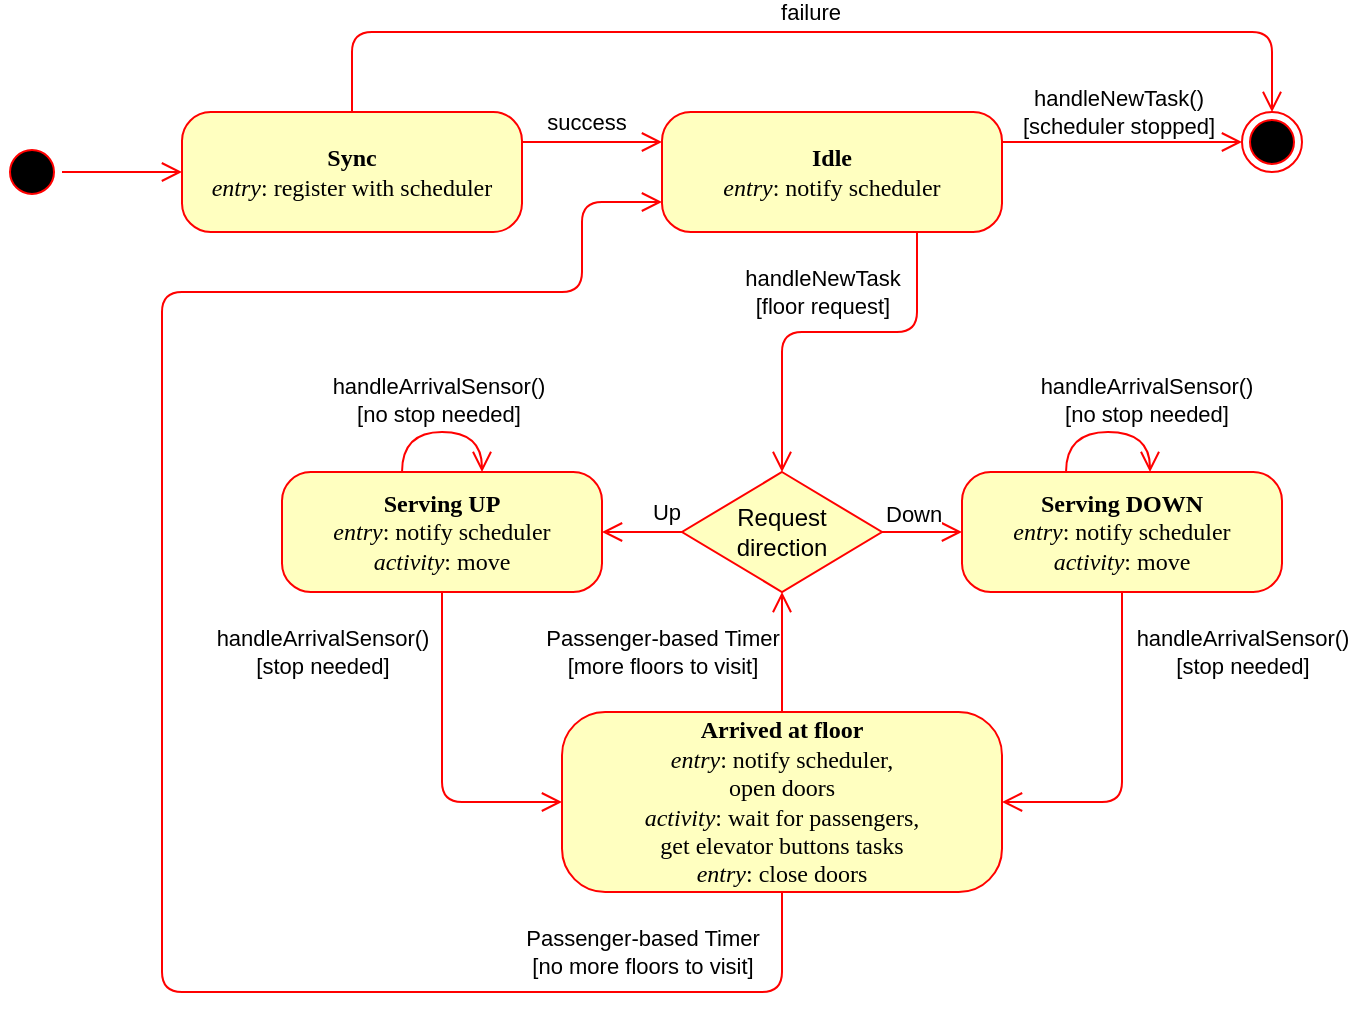 <mxfile version="21.0.6" type="device"><diagram name="Page-1" id="58cdce13-f638-feb5-8d6f-7d28b1aa9fa0"><mxGraphModel dx="1185" dy="637" grid="1" gridSize="10" guides="1" tooltips="1" connect="1" arrows="1" fold="1" page="1" pageScale="1" pageWidth="1100" pageHeight="850" background="none" math="0" shadow="0"><root><mxCell id="0"/><mxCell id="1" parent="0"/><mxCell id="382b91b5511bd0f7-1" value="" style="ellipse;html=1;shape=startState;fillColor=#000000;strokeColor=#ff0000;rounded=1;shadow=0;comic=0;labelBackgroundColor=none;fontFamily=Verdana;fontSize=12;fontColor=#000000;align=center;direction=south;" parent="1" vertex="1"><mxGeometry x="370" y="105" width="30" height="30" as="geometry"/></mxCell><mxCell id="382b91b5511bd0f7-5" value="&lt;div&gt;&lt;b&gt;Arrived at floor&lt;br&gt;&lt;/b&gt;&lt;/div&gt;&lt;div&gt;&lt;i&gt;entry&lt;/i&gt;: notify scheduler,&lt;/div&gt;&lt;div&gt;open doors&lt;/div&gt;&lt;div&gt;&lt;i&gt;activity&lt;/i&gt;: wait for passengers, &lt;br&gt;&lt;/div&gt;&lt;div&gt;get elevator buttons tasks&lt;br&gt;&lt;/div&gt;&lt;div&gt;&lt;i&gt;entry&lt;/i&gt;: close doors&lt;/div&gt;" style="rounded=1;whiteSpace=wrap;html=1;arcSize=24;fillColor=#ffffc0;strokeColor=#ff0000;shadow=0;comic=0;labelBackgroundColor=none;fontFamily=Verdana;fontSize=12;fontColor=#000000;align=center;" parent="1" vertex="1"><mxGeometry x="650" y="390" width="220" height="90" as="geometry"/></mxCell><mxCell id="382b91b5511bd0f7-6" value="&lt;div&gt;&lt;b&gt;Idle&lt;/b&gt;&lt;/div&gt;&lt;div&gt;&lt;i&gt;entry&lt;/i&gt;: notify scheduler&lt;/div&gt;" style="rounded=1;whiteSpace=wrap;html=1;arcSize=24;fillColor=#ffffc0;strokeColor=#ff0000;shadow=0;comic=0;labelBackgroundColor=none;fontFamily=Verdana;fontSize=12;fontColor=#000000;align=center;" parent="1" vertex="1"><mxGeometry x="700" y="90" width="170" height="60" as="geometry"/></mxCell><mxCell id="382b91b5511bd0f7-7" value="&lt;div&gt;&lt;b&gt;Serving DOWN&lt;br&gt;&lt;/b&gt;&lt;/div&gt;&lt;div&gt;&lt;i&gt;entry&lt;/i&gt;: notify scheduler&lt;br&gt;&lt;/div&gt;&lt;div&gt;&lt;i&gt;activity&lt;/i&gt;: move&lt;/div&gt;" style="rounded=1;whiteSpace=wrap;html=1;arcSize=24;fillColor=#ffffc0;strokeColor=#ff0000;shadow=0;comic=0;labelBackgroundColor=none;fontFamily=Verdana;fontSize=12;fontColor=#000000;align=center;" parent="1" vertex="1"><mxGeometry x="850" y="270" width="160" height="60" as="geometry"/></mxCell><mxCell id="2a3bc250acf0617d-9" style="edgeStyle=orthogonalEdgeStyle;html=1;labelBackgroundColor=none;endArrow=open;endSize=8;strokeColor=#ff0000;fontFamily=Verdana;fontSize=12;align=left;entryX=0;entryY=0.5;entryDx=0;entryDy=0;" parent="1" source="382b91b5511bd0f7-1" target="ZDOTdvOjvX4xZ6FfOS7U-3" edge="1"><mxGeometry relative="1" as="geometry"><mxPoint x="370" y="120" as="targetPoint"/><Array as="points"/></mxGeometry></mxCell><mxCell id="2a3bc250acf0617d-11" style="edgeStyle=orthogonalEdgeStyle;html=1;labelBackgroundColor=none;endArrow=open;endSize=8;strokeColor=#ff0000;fontFamily=Verdana;fontSize=12;align=left;entryX=0;entryY=0.5;entryDx=0;entryDy=0;exitX=0.5;exitY=1;exitDx=0;exitDy=0;" parent="1" edge="1" target="382b91b5511bd0f7-5" source="X1nhijSyM5VOwNFK8B-v-1"><mxGeometry relative="1" as="geometry"><mxPoint x="606.8" y="340" as="sourcePoint"/><Array as="points"/><mxPoint x="607" y="400" as="targetPoint"/></mxGeometry></mxCell><mxCell id="n5IphcDS0_RpW9Rvd0RY-8" value="&lt;div&gt;handleArrivalSensor()&lt;/div&gt;&lt;div&gt;[stop needed]&lt;br&gt;&lt;/div&gt;" style="edgeLabel;html=1;align=center;verticalAlign=middle;resizable=0;points=[];" parent="2a3bc250acf0617d-11" vertex="1" connectable="0"><mxGeometry x="0.115" relative="1" as="geometry"><mxPoint x="-60" y="-62" as="offset"/></mxGeometry></mxCell><mxCell id="2a3bc250acf0617d-12" style="edgeStyle=orthogonalEdgeStyle;html=1;labelBackgroundColor=none;endArrow=open;endSize=8;strokeColor=#ff0000;fontFamily=Verdana;fontSize=12;align=left;entryX=0;entryY=0.75;entryDx=0;entryDy=0;exitX=0.5;exitY=1;exitDx=0;exitDy=0;" parent="1" source="382b91b5511bd0f7-5" target="382b91b5511bd0f7-6" edge="1"><mxGeometry relative="1" as="geometry"><mxPoint x="432" y="320" as="targetPoint"/><Array as="points"><mxPoint x="760" y="530"/><mxPoint x="450" y="530"/><mxPoint x="450" y="180"/><mxPoint x="660" y="180"/><mxPoint x="660" y="135"/></Array><mxPoint x="550" y="530" as="sourcePoint"/></mxGeometry></mxCell><mxCell id="n5IphcDS0_RpW9Rvd0RY-10" value="&lt;div&gt;Passenger-based Timer&lt;/div&gt;&lt;div&gt;[no more floors to visit]&lt;br&gt;&lt;/div&gt;" style="edgeLabel;html=1;align=center;verticalAlign=middle;resizable=0;points=[];" parent="2a3bc250acf0617d-12" vertex="1" connectable="0"><mxGeometry x="0.323" y="3" relative="1" as="geometry"><mxPoint x="243" y="285" as="offset"/></mxGeometry></mxCell><mxCell id="n5IphcDS0_RpW9Rvd0RY-3" value="" style="ellipse;html=1;shape=endState;fillColor=#000000;strokeColor=#ff0000;" parent="1" vertex="1"><mxGeometry x="990" y="90" width="30" height="30" as="geometry"/></mxCell><mxCell id="n5IphcDS0_RpW9Rvd0RY-4" style="edgeStyle=orthogonalEdgeStyle;html=1;labelBackgroundColor=none;endArrow=open;endSize=8;strokeColor=#ff0000;fontFamily=Verdana;fontSize=12;align=left;exitX=1;exitY=0.25;exitDx=0;exitDy=0;entryX=0;entryY=0.5;entryDx=0;entryDy=0;" parent="1" source="382b91b5511bd0f7-6" target="n5IphcDS0_RpW9Rvd0RY-3" edge="1"><mxGeometry relative="1" as="geometry"><mxPoint x="532" y="130" as="sourcePoint"/><mxPoint x="612" y="130" as="targetPoint"/></mxGeometry></mxCell><mxCell id="n5IphcDS0_RpW9Rvd0RY-5" value="&lt;div&gt;handleNewTask()&lt;/div&gt;&lt;div&gt;[scheduler stopped]&lt;br&gt;&lt;/div&gt;" style="edgeLabel;html=1;align=center;verticalAlign=middle;resizable=0;points=[];" parent="n5IphcDS0_RpW9Rvd0RY-4" vertex="1" connectable="0"><mxGeometry x="0.2" y="4" relative="1" as="geometry"><mxPoint x="-14" y="-11" as="offset"/></mxGeometry></mxCell><mxCell id="n5IphcDS0_RpW9Rvd0RY-6" style="edgeStyle=orthogonalEdgeStyle;html=1;labelBackgroundColor=none;endArrow=open;endSize=8;strokeColor=#ff0000;fontFamily=Verdana;fontSize=12;align=left;entryX=1;entryY=0.75;entryDx=0;entryDy=0;curved=1;" parent="1" edge="1"><mxGeometry relative="1" as="geometry"><mxPoint x="902" y="270" as="sourcePoint"/><Array as="points"><mxPoint x="902" y="250"/><mxPoint x="944" y="250"/></Array><mxPoint x="944" y="270" as="targetPoint"/></mxGeometry></mxCell><mxCell id="n5IphcDS0_RpW9Rvd0RY-7" value="&lt;div&gt;handleArrivalSensor()&lt;/div&gt;&lt;div&gt;[no stop needed]&lt;br&gt;&lt;/div&gt;" style="edgeLabel;html=1;align=center;verticalAlign=middle;resizable=0;points=[];" parent="n5IphcDS0_RpW9Rvd0RY-6" vertex="1" connectable="0"><mxGeometry x="-0.267" y="-2" relative="1" as="geometry"><mxPoint x="30" y="-18" as="offset"/></mxGeometry></mxCell><mxCell id="n5IphcDS0_RpW9Rvd0RY-12" style="edgeStyle=orthogonalEdgeStyle;html=1;labelBackgroundColor=none;endArrow=open;endSize=8;strokeColor=#ff0000;fontFamily=Verdana;fontSize=12;align=left;entryX=0.5;entryY=1;entryDx=0;entryDy=0;exitX=0.5;exitY=0;exitDx=0;exitDy=0;" parent="1" edge="1" target="X1nhijSyM5VOwNFK8B-v-6" source="382b91b5511bd0f7-5"><mxGeometry relative="1" as="geometry"><mxPoint x="770" y="380" as="sourcePoint"/><Array as="points"><mxPoint x="760" y="380"/><mxPoint x="760" y="380"/></Array><mxPoint x="852" y="410" as="targetPoint"/></mxGeometry></mxCell><mxCell id="n5IphcDS0_RpW9Rvd0RY-13" value="&lt;div&gt;Passenger-based Timer&lt;br&gt;&lt;/div&gt;&lt;div&gt;[more floors to visit]&lt;br&gt;&lt;/div&gt;" style="edgeLabel;html=1;align=center;verticalAlign=middle;resizable=0;points=[];" parent="n5IphcDS0_RpW9Rvd0RY-12" vertex="1" connectable="0"><mxGeometry x="0.115" relative="1" as="geometry"><mxPoint x="-60" y="3" as="offset"/></mxGeometry></mxCell><mxCell id="9l2PxZ3tEkpEq4ppIzmT-1" style="edgeStyle=orthogonalEdgeStyle;html=1;labelBackgroundColor=none;endArrow=open;endSize=8;strokeColor=#ff0000;fontFamily=Verdana;fontSize=12;align=left;entryX=0.5;entryY=0;entryDx=0;entryDy=0;exitX=0.75;exitY=1;exitDx=0;exitDy=0;" parent="1" edge="1" target="X1nhijSyM5VOwNFK8B-v-6" source="382b91b5511bd0f7-6"><mxGeometry relative="1" as="geometry"><Array as="points"><mxPoint x="828" y="200"/><mxPoint x="760" y="200"/></Array><mxPoint x="830" y="160" as="sourcePoint"/><mxPoint x="772" y="210" as="targetPoint"/></mxGeometry></mxCell><mxCell id="x6sZQotWsgVRECXtmb6a-1" value="&lt;div&gt;handleNewTask&lt;/div&gt;&lt;div&gt;[floor request]&lt;br&gt;&lt;/div&gt;" style="edgeLabel;html=1;align=center;verticalAlign=middle;resizable=0;points=[];" parent="9l2PxZ3tEkpEq4ppIzmT-1" vertex="1" connectable="0"><mxGeometry x="0.367" relative="1" as="geometry"><mxPoint x="20" y="-31" as="offset"/></mxGeometry></mxCell><mxCell id="X1nhijSyM5VOwNFK8B-v-1" value="&lt;div&gt;&lt;b&gt;Serving UP&lt;br&gt;&lt;/b&gt;&lt;/div&gt;&lt;div&gt;&lt;i&gt;entry&lt;/i&gt;: notify scheduler&lt;br&gt;&lt;/div&gt;&lt;div&gt;&lt;i&gt;activity&lt;/i&gt;: move&lt;/div&gt;" style="rounded=1;whiteSpace=wrap;html=1;arcSize=24;fillColor=#ffffc0;strokeColor=#ff0000;shadow=0;comic=0;labelBackgroundColor=none;fontFamily=Verdana;fontSize=12;fontColor=#000000;align=center;" parent="1" vertex="1"><mxGeometry x="510" y="270" width="160" height="60" as="geometry"/></mxCell><mxCell id="X1nhijSyM5VOwNFK8B-v-2" style="edgeStyle=orthogonalEdgeStyle;html=1;labelBackgroundColor=none;endArrow=open;endSize=8;strokeColor=#ff0000;fontFamily=Verdana;fontSize=12;align=left;curved=1;" parent="1" edge="1"><mxGeometry relative="1" as="geometry"><mxPoint x="570" y="270" as="sourcePoint"/><Array as="points"><mxPoint x="570" y="250"/><mxPoint x="610" y="250"/></Array><mxPoint x="610" y="270" as="targetPoint"/></mxGeometry></mxCell><mxCell id="X1nhijSyM5VOwNFK8B-v-3" value="&lt;div&gt;handleArrivalSensor()&lt;/div&gt;&lt;div&gt;[no stop needed]&lt;br&gt;&lt;/div&gt;" style="edgeLabel;html=1;align=center;verticalAlign=middle;resizable=0;points=[];" parent="X1nhijSyM5VOwNFK8B-v-2" vertex="1" connectable="0"><mxGeometry x="-0.267" y="-2" relative="1" as="geometry"><mxPoint x="8" y="-18" as="offset"/></mxGeometry></mxCell><mxCell id="X1nhijSyM5VOwNFK8B-v-4" style="edgeStyle=orthogonalEdgeStyle;html=1;labelBackgroundColor=none;endArrow=open;endSize=8;strokeColor=#ff0000;fontFamily=Verdana;fontSize=12;align=left;entryX=1;entryY=0.5;entryDx=0;entryDy=0;exitX=0.5;exitY=1;exitDx=0;exitDy=0;" parent="1" source="382b91b5511bd0f7-7" target="382b91b5511bd0f7-5" edge="1"><mxGeometry relative="1" as="geometry"><mxPoint x="880" y="340" as="sourcePoint"/><Array as="points"><mxPoint x="930" y="435"/></Array><mxPoint x="601" y="500" as="targetPoint"/></mxGeometry></mxCell><mxCell id="X1nhijSyM5VOwNFK8B-v-5" value="&lt;div&gt;handleArrivalSensor()&lt;/div&gt;&lt;div&gt;[stop needed]&lt;br&gt;&lt;/div&gt;" style="edgeLabel;html=1;align=center;verticalAlign=middle;resizable=0;points=[];" parent="X1nhijSyM5VOwNFK8B-v-4" vertex="1" connectable="0"><mxGeometry x="0.115" relative="1" as="geometry"><mxPoint x="60" y="-62" as="offset"/></mxGeometry></mxCell><mxCell id="X1nhijSyM5VOwNFK8B-v-6" value="&lt;div&gt;Request&lt;/div&gt;&lt;div&gt;direction&lt;/div&gt;" style="rhombus;whiteSpace=wrap;html=1;fontColor=#000000;fillColor=#ffffc0;strokeColor=#ff0000;" parent="1" vertex="1"><mxGeometry x="710" y="270" width="100" height="60" as="geometry"/></mxCell><mxCell id="X1nhijSyM5VOwNFK8B-v-7" value="&lt;div&gt;Down&lt;/div&gt;" style="edgeStyle=orthogonalEdgeStyle;html=1;align=left;verticalAlign=bottom;endArrow=open;endSize=8;strokeColor=#ff0000;entryX=0;entryY=0.5;entryDx=0;entryDy=0;rounded=1;" parent="1" source="X1nhijSyM5VOwNFK8B-v-6" target="382b91b5511bd0f7-7" edge="1"><mxGeometry x="-1" relative="1" as="geometry"><mxPoint x="912" y="230" as="targetPoint"/><Array as="points"><mxPoint x="850" y="300"/><mxPoint x="850" y="300"/></Array><mxPoint as="offset"/></mxGeometry></mxCell><mxCell id="X1nhijSyM5VOwNFK8B-v-8" value="" style="edgeStyle=orthogonalEdgeStyle;html=1;align=left;verticalAlign=top;endArrow=open;endSize=8;strokeColor=#ff0000;rounded=1;entryX=1;entryY=0.5;entryDx=0;entryDy=0;exitX=0;exitY=0.5;exitDx=0;exitDy=0;" parent="1" source="X1nhijSyM5VOwNFK8B-v-6" target="X1nhijSyM5VOwNFK8B-v-1" edge="1"><mxGeometry x="-0.333" y="20" relative="1" as="geometry"><mxPoint x="642" y="240" as="targetPoint"/><Array as="points"><mxPoint x="690" y="300"/><mxPoint x="690" y="300"/></Array><mxPoint as="offset"/></mxGeometry></mxCell><mxCell id="X1nhijSyM5VOwNFK8B-v-9" value="Up" style="edgeLabel;html=1;align=center;verticalAlign=middle;resizable=0;points=[];" parent="X1nhijSyM5VOwNFK8B-v-8" vertex="1" connectable="0"><mxGeometry x="-0.2" y="2" relative="1" as="geometry"><mxPoint x="8" y="-12" as="offset"/></mxGeometry></mxCell><mxCell id="ZDOTdvOjvX4xZ6FfOS7U-4" style="edgeStyle=orthogonalEdgeStyle;rounded=1;orthogonalLoop=1;jettySize=auto;html=1;entryX=0;entryY=0.25;entryDx=0;entryDy=0;endArrow=open;endFill=0;endSize=8;fillColor=#f8cecc;strokeColor=#FF0000;exitX=1;exitY=0.25;exitDx=0;exitDy=0;" edge="1" parent="1" source="ZDOTdvOjvX4xZ6FfOS7U-3" target="382b91b5511bd0f7-6"><mxGeometry relative="1" as="geometry"/></mxCell><mxCell id="ZDOTdvOjvX4xZ6FfOS7U-6" value="success" style="edgeLabel;html=1;align=center;verticalAlign=middle;resizable=0;points=[];" vertex="1" connectable="0" parent="ZDOTdvOjvX4xZ6FfOS7U-4"><mxGeometry x="0.333" relative="1" as="geometry"><mxPoint x="-15" y="-10" as="offset"/></mxGeometry></mxCell><mxCell id="ZDOTdvOjvX4xZ6FfOS7U-7" style="edgeStyle=orthogonalEdgeStyle;rounded=1;orthogonalLoop=1;jettySize=auto;html=1;entryX=0.5;entryY=0;entryDx=0;entryDy=0;endSize=8;strokeColor=#FF0000;endArrow=open;endFill=0;exitX=0.5;exitY=0;exitDx=0;exitDy=0;" edge="1" parent="1" source="ZDOTdvOjvX4xZ6FfOS7U-3" target="n5IphcDS0_RpW9Rvd0RY-3"><mxGeometry relative="1" as="geometry"><Array as="points"><mxPoint x="545" y="50"/><mxPoint x="1005" y="50"/></Array></mxGeometry></mxCell><mxCell id="ZDOTdvOjvX4xZ6FfOS7U-8" value="&lt;div&gt;failure&lt;/div&gt;" style="edgeLabel;html=1;align=center;verticalAlign=middle;resizable=0;points=[];" vertex="1" connectable="0" parent="ZDOTdvOjvX4xZ6FfOS7U-7"><mxGeometry x="0.025" y="1" relative="1" as="geometry"><mxPoint x="-8" y="-9" as="offset"/></mxGeometry></mxCell><mxCell id="ZDOTdvOjvX4xZ6FfOS7U-3" value="&lt;div&gt;&lt;b&gt;Sync&lt;/b&gt;&lt;/div&gt;&lt;div&gt;&lt;i&gt;entry&lt;/i&gt;: register with scheduler&lt;br&gt;&lt;/div&gt;" style="rounded=1;whiteSpace=wrap;html=1;arcSize=24;fillColor=#ffffc0;strokeColor=#ff0000;shadow=0;comic=0;labelBackgroundColor=none;fontFamily=Verdana;fontSize=12;fontColor=#000000;align=center;" vertex="1" parent="1"><mxGeometry x="460" y="90" width="170" height="60" as="geometry"/></mxCell></root></mxGraphModel></diagram></mxfile>
